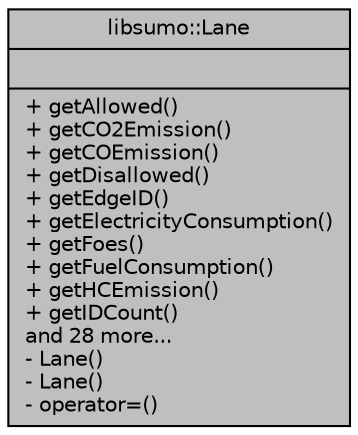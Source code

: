 digraph "libsumo::Lane"
{
  edge [fontname="Helvetica",fontsize="10",labelfontname="Helvetica",labelfontsize="10"];
  node [fontname="Helvetica",fontsize="10",shape=record];
  Node1 [label="{libsumo::Lane\n||+ getAllowed()\l+ getCO2Emission()\l+ getCOEmission()\l+ getDisallowed()\l+ getEdgeID()\l+ getElectricityConsumption()\l+ getFoes()\l+ getFuelConsumption()\l+ getHCEmission()\l+ getIDCount()\land 28 more...\l- Lane()\l- Lane()\l- operator=()\l}",height=0.2,width=0.4,color="black", fillcolor="grey75", style="filled", fontcolor="black"];
}
